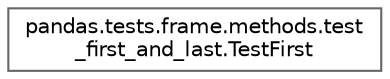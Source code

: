 digraph "Graphical Class Hierarchy"
{
 // LATEX_PDF_SIZE
  bgcolor="transparent";
  edge [fontname=Helvetica,fontsize=10,labelfontname=Helvetica,labelfontsize=10];
  node [fontname=Helvetica,fontsize=10,shape=box,height=0.2,width=0.4];
  rankdir="LR";
  Node0 [id="Node000000",label="pandas.tests.frame.methods.test\l_first_and_last.TestFirst",height=0.2,width=0.4,color="grey40", fillcolor="white", style="filled",URL="$de/d4f/classpandas_1_1tests_1_1frame_1_1methods_1_1test__first__and__last_1_1TestFirst.html",tooltip=" "];
}
